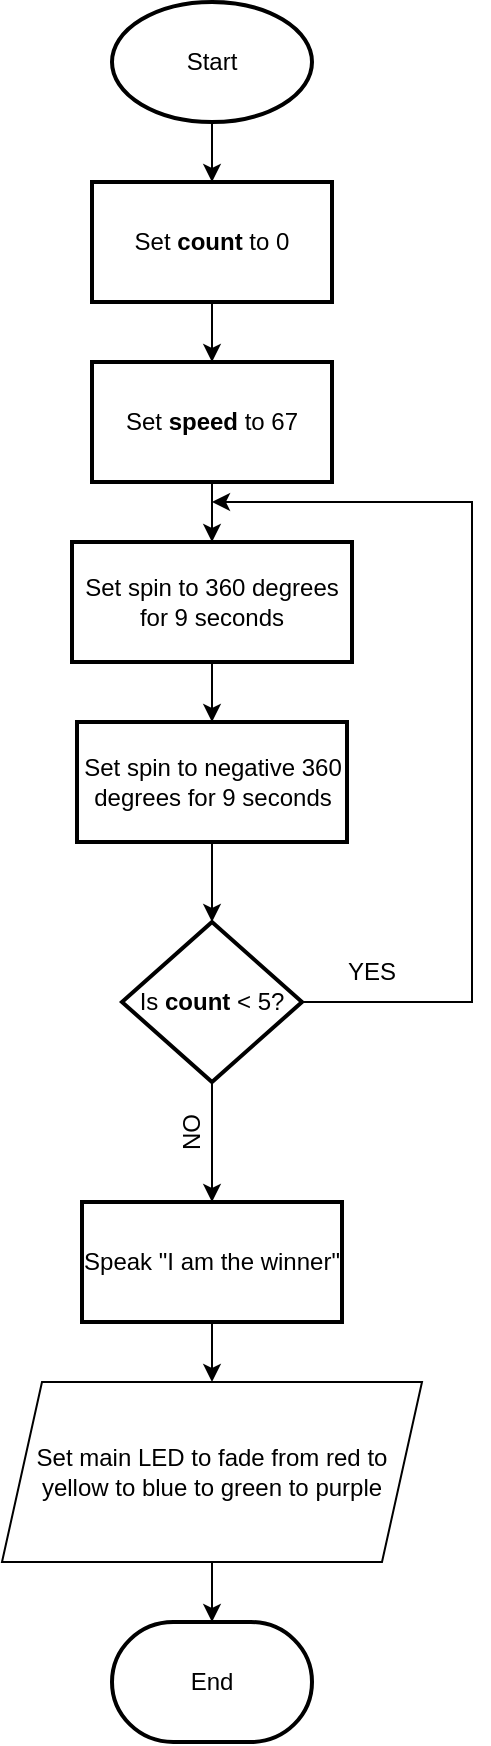 <mxfile version="21.1.2" type="device">
  <diagram name="Page-1" id="7atLTESBqYvLMbK8jL7l">
    <mxGraphModel dx="555" dy="727" grid="1" gridSize="10" guides="1" tooltips="1" connect="1" arrows="1" fold="1" page="1" pageScale="1" pageWidth="850" pageHeight="1100" math="0" shadow="0">
      <root>
        <mxCell id="0" />
        <mxCell id="1" parent="0" />
        <mxCell id="h1rAmepvTsPfAWFpf3jY-4" value="" style="edgeStyle=orthogonalEdgeStyle;rounded=0;orthogonalLoop=1;jettySize=auto;html=1;" edge="1" parent="1" source="h1rAmepvTsPfAWFpf3jY-2" target="h1rAmepvTsPfAWFpf3jY-3">
          <mxGeometry relative="1" as="geometry" />
        </mxCell>
        <mxCell id="h1rAmepvTsPfAWFpf3jY-2" value="Start" style="strokeWidth=2;html=1;shape=mxgraph.flowchart.start_1;whiteSpace=wrap;" vertex="1" parent="1">
          <mxGeometry x="240" y="40" width="100" height="60" as="geometry" />
        </mxCell>
        <mxCell id="h1rAmepvTsPfAWFpf3jY-6" value="" style="edgeStyle=orthogonalEdgeStyle;rounded=0;orthogonalLoop=1;jettySize=auto;html=1;" edge="1" parent="1" source="h1rAmepvTsPfAWFpf3jY-3" target="h1rAmepvTsPfAWFpf3jY-5">
          <mxGeometry relative="1" as="geometry" />
        </mxCell>
        <mxCell id="h1rAmepvTsPfAWFpf3jY-3" value="Set &lt;b&gt;count&lt;/b&gt;&amp;nbsp;to 0" style="whiteSpace=wrap;html=1;strokeWidth=2;" vertex="1" parent="1">
          <mxGeometry x="230" y="130" width="120" height="60" as="geometry" />
        </mxCell>
        <mxCell id="h1rAmepvTsPfAWFpf3jY-8" value="" style="edgeStyle=orthogonalEdgeStyle;rounded=0;orthogonalLoop=1;jettySize=auto;html=1;" edge="1" parent="1" source="h1rAmepvTsPfAWFpf3jY-5" target="h1rAmepvTsPfAWFpf3jY-7">
          <mxGeometry relative="1" as="geometry" />
        </mxCell>
        <mxCell id="h1rAmepvTsPfAWFpf3jY-5" value="Set &lt;b&gt;speed &lt;/b&gt;to 67" style="whiteSpace=wrap;html=1;strokeWidth=2;" vertex="1" parent="1">
          <mxGeometry x="230" y="220" width="120" height="60" as="geometry" />
        </mxCell>
        <mxCell id="h1rAmepvTsPfAWFpf3jY-10" value="" style="edgeStyle=orthogonalEdgeStyle;rounded=0;orthogonalLoop=1;jettySize=auto;html=1;" edge="1" parent="1" source="h1rAmepvTsPfAWFpf3jY-7" target="h1rAmepvTsPfAWFpf3jY-9">
          <mxGeometry relative="1" as="geometry" />
        </mxCell>
        <mxCell id="h1rAmepvTsPfAWFpf3jY-7" value="Set spin to 360 degrees for 9 seconds" style="whiteSpace=wrap;html=1;strokeWidth=2;" vertex="1" parent="1">
          <mxGeometry x="220" y="310" width="140" height="60" as="geometry" />
        </mxCell>
        <mxCell id="h1rAmepvTsPfAWFpf3jY-12" value="" style="edgeStyle=orthogonalEdgeStyle;rounded=0;orthogonalLoop=1;jettySize=auto;html=1;" edge="1" parent="1" source="h1rAmepvTsPfAWFpf3jY-9" target="h1rAmepvTsPfAWFpf3jY-11">
          <mxGeometry relative="1" as="geometry" />
        </mxCell>
        <mxCell id="h1rAmepvTsPfAWFpf3jY-9" value="Set spin to negative 360 degrees for 9 seconds" style="whiteSpace=wrap;html=1;strokeWidth=2;" vertex="1" parent="1">
          <mxGeometry x="222.5" y="400" width="135" height="60" as="geometry" />
        </mxCell>
        <mxCell id="h1rAmepvTsPfAWFpf3jY-14" value="" style="edgeStyle=orthogonalEdgeStyle;rounded=0;orthogonalLoop=1;jettySize=auto;html=1;" edge="1" parent="1" source="h1rAmepvTsPfAWFpf3jY-11" target="h1rAmepvTsPfAWFpf3jY-13">
          <mxGeometry relative="1" as="geometry" />
        </mxCell>
        <mxCell id="h1rAmepvTsPfAWFpf3jY-21" value="" style="edgeStyle=orthogonalEdgeStyle;rounded=0;orthogonalLoop=1;jettySize=auto;html=1;" edge="1" parent="1" source="h1rAmepvTsPfAWFpf3jY-11">
          <mxGeometry relative="1" as="geometry">
            <mxPoint x="290" y="290" as="targetPoint" />
            <Array as="points">
              <mxPoint x="420" y="540" />
              <mxPoint x="420" y="290" />
            </Array>
          </mxGeometry>
        </mxCell>
        <mxCell id="h1rAmepvTsPfAWFpf3jY-11" value="Is &lt;b&gt;count &lt;/b&gt;&amp;lt; 5?" style="rhombus;whiteSpace=wrap;html=1;strokeWidth=2;" vertex="1" parent="1">
          <mxGeometry x="245" y="500" width="90" height="80" as="geometry" />
        </mxCell>
        <mxCell id="h1rAmepvTsPfAWFpf3jY-16" value="" style="edgeStyle=orthogonalEdgeStyle;rounded=0;orthogonalLoop=1;jettySize=auto;html=1;" edge="1" parent="1" source="h1rAmepvTsPfAWFpf3jY-13" target="h1rAmepvTsPfAWFpf3jY-15">
          <mxGeometry relative="1" as="geometry" />
        </mxCell>
        <mxCell id="h1rAmepvTsPfAWFpf3jY-13" value="Speak &quot;I am the winner&quot;" style="whiteSpace=wrap;html=1;strokeWidth=2;" vertex="1" parent="1">
          <mxGeometry x="225" y="640" width="130" height="60" as="geometry" />
        </mxCell>
        <mxCell id="h1rAmepvTsPfAWFpf3jY-18" value="" style="edgeStyle=orthogonalEdgeStyle;rounded=0;orthogonalLoop=1;jettySize=auto;html=1;" edge="1" parent="1" source="h1rAmepvTsPfAWFpf3jY-15" target="h1rAmepvTsPfAWFpf3jY-17">
          <mxGeometry relative="1" as="geometry" />
        </mxCell>
        <mxCell id="h1rAmepvTsPfAWFpf3jY-15" value="Set main LED to fade from red to yellow to blue to green to purple" style="shape=parallelogram;perimeter=parallelogramPerimeter;whiteSpace=wrap;html=1;fixedSize=1;" vertex="1" parent="1">
          <mxGeometry x="185" y="730" width="210" height="90" as="geometry" />
        </mxCell>
        <mxCell id="h1rAmepvTsPfAWFpf3jY-17" value="End" style="strokeWidth=2;html=1;shape=mxgraph.flowchart.terminator;whiteSpace=wrap;" vertex="1" parent="1">
          <mxGeometry x="240" y="850" width="100" height="60" as="geometry" />
        </mxCell>
        <mxCell id="h1rAmepvTsPfAWFpf3jY-19" value="NO" style="text;strokeColor=none;align=center;fillColor=none;html=1;verticalAlign=middle;whiteSpace=wrap;rounded=0;rotation=-90;" vertex="1" parent="1">
          <mxGeometry x="250" y="590" width="60" height="30" as="geometry" />
        </mxCell>
        <mxCell id="h1rAmepvTsPfAWFpf3jY-24" value="YES" style="text;strokeColor=none;align=center;fillColor=none;html=1;verticalAlign=middle;whiteSpace=wrap;rounded=0;" vertex="1" parent="1">
          <mxGeometry x="340" y="510" width="60" height="30" as="geometry" />
        </mxCell>
      </root>
    </mxGraphModel>
  </diagram>
</mxfile>

